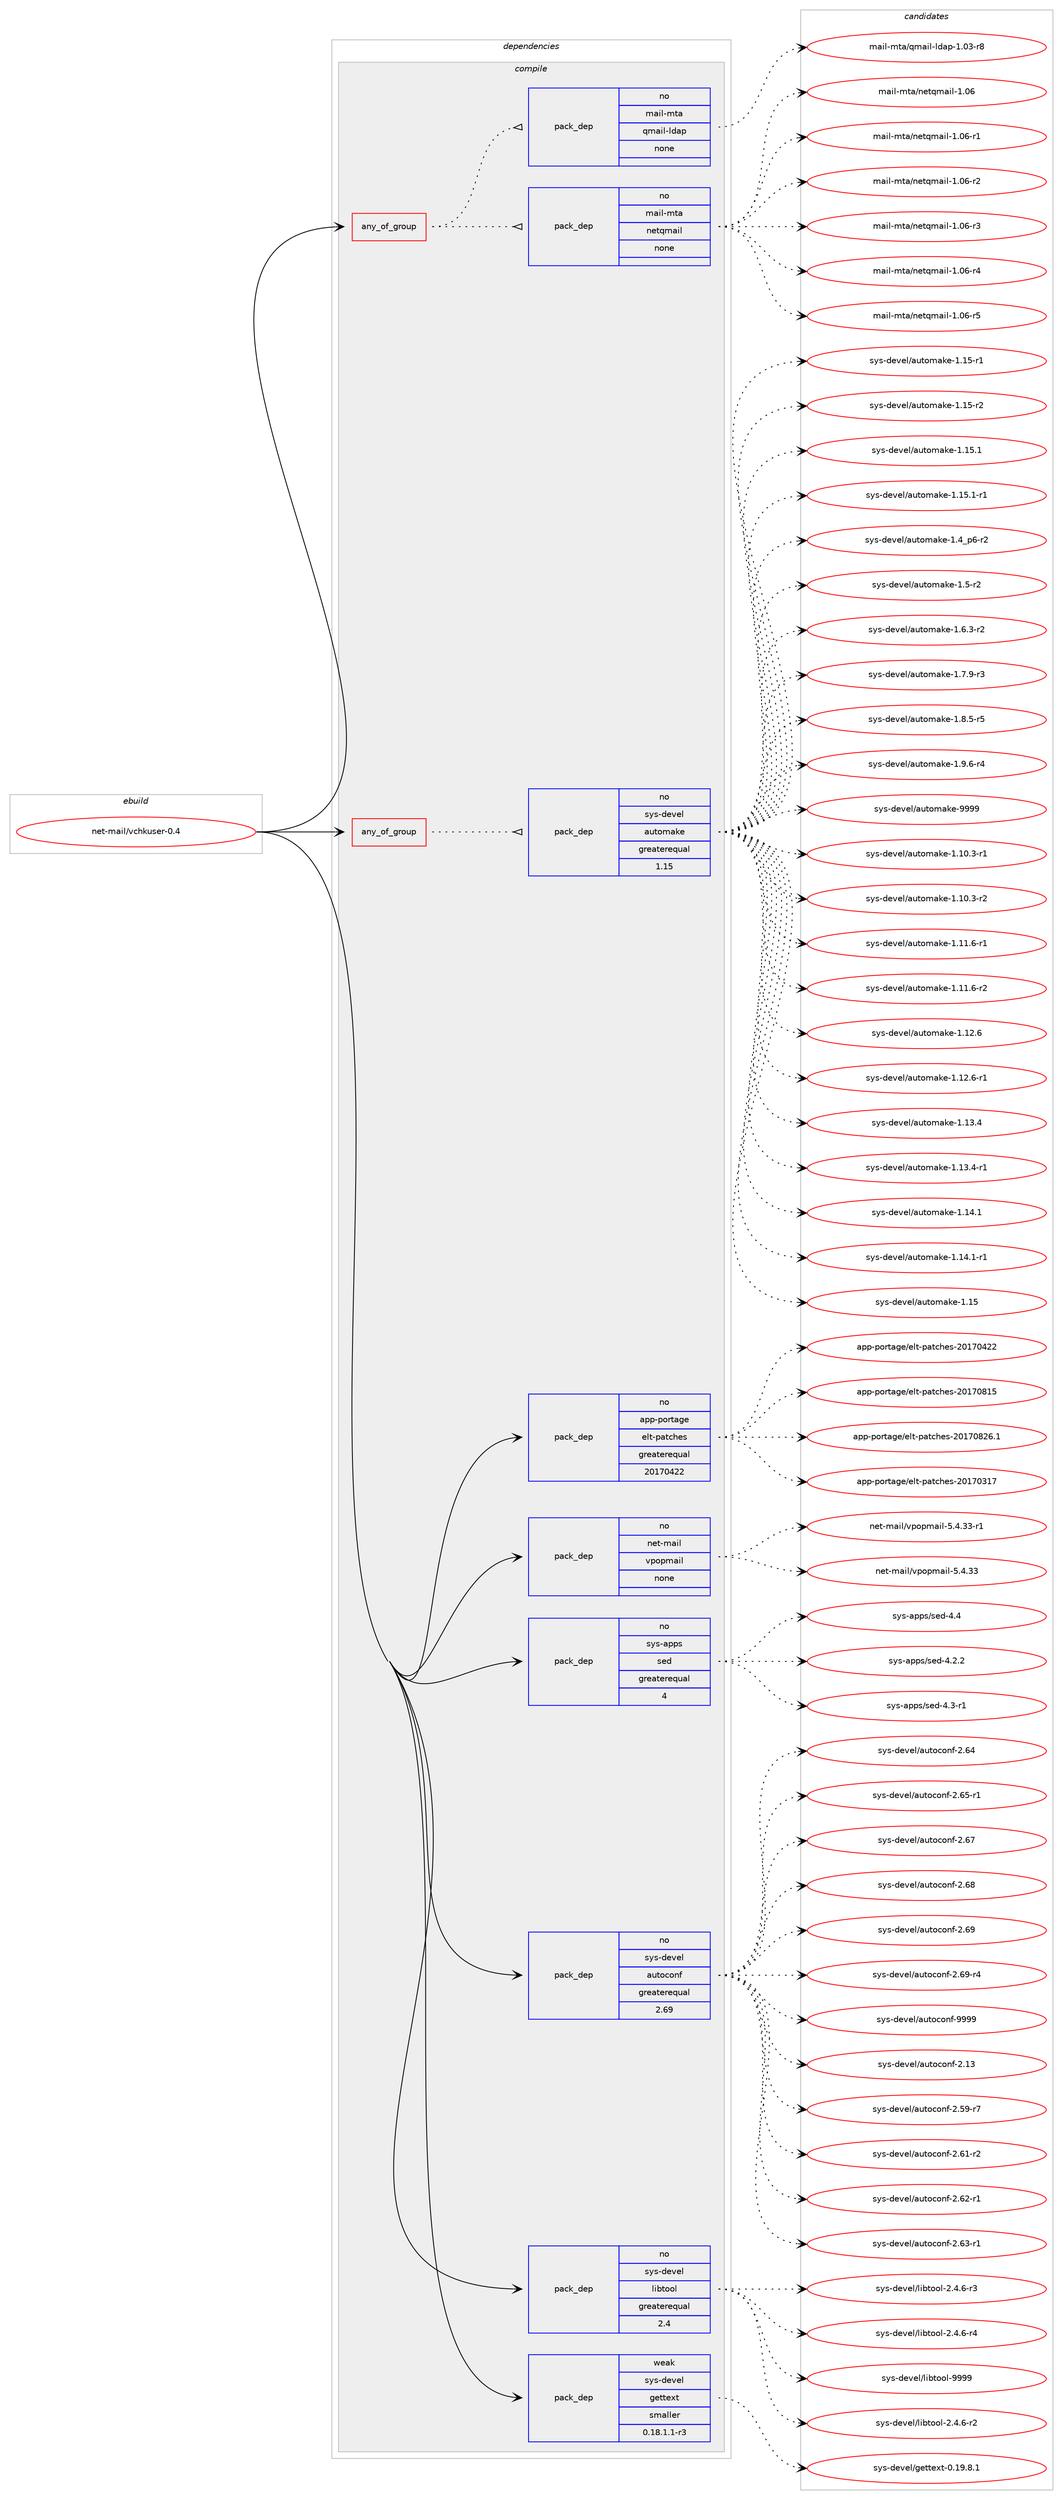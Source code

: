 digraph prolog {

# *************
# Graph options
# *************

newrank=true;
concentrate=true;
compound=true;
graph [rankdir=LR,fontname=Helvetica,fontsize=10,ranksep=1.5];#, ranksep=2.5, nodesep=0.2];
edge  [arrowhead=vee];
node  [fontname=Helvetica,fontsize=10];

# **********
# The ebuild
# **********

subgraph cluster_leftcol {
color=gray;
rank=same;
label=<<i>ebuild</i>>;
id [label="net-mail/vchkuser-0.4", color=red, width=4, href="../net-mail/vchkuser-0.4.svg"];
}

# ****************
# The dependencies
# ****************

subgraph cluster_midcol {
color=gray;
label=<<i>dependencies</i>>;
subgraph cluster_compile {
fillcolor="#eeeeee";
style=filled;
label=<<i>compile</i>>;
subgraph any6941 {
dependency422644 [label=<<TABLE BORDER="0" CELLBORDER="1" CELLSPACING="0" CELLPADDING="4"><TR><TD CELLPADDING="10">any_of_group</TD></TR></TABLE>>, shape=none, color=red];subgraph pack310879 {
dependency422645 [label=<<TABLE BORDER="0" CELLBORDER="1" CELLSPACING="0" CELLPADDING="4" WIDTH="220"><TR><TD ROWSPAN="6" CELLPADDING="30">pack_dep</TD></TR><TR><TD WIDTH="110">no</TD></TR><TR><TD>mail-mta</TD></TR><TR><TD>netqmail</TD></TR><TR><TD>none</TD></TR><TR><TD></TD></TR></TABLE>>, shape=none, color=blue];
}
dependency422644:e -> dependency422645:w [weight=20,style="dotted",arrowhead="oinv"];
subgraph pack310880 {
dependency422646 [label=<<TABLE BORDER="0" CELLBORDER="1" CELLSPACING="0" CELLPADDING="4" WIDTH="220"><TR><TD ROWSPAN="6" CELLPADDING="30">pack_dep</TD></TR><TR><TD WIDTH="110">no</TD></TR><TR><TD>mail-mta</TD></TR><TR><TD>qmail-ldap</TD></TR><TR><TD>none</TD></TR><TR><TD></TD></TR></TABLE>>, shape=none, color=blue];
}
dependency422644:e -> dependency422646:w [weight=20,style="dotted",arrowhead="oinv"];
}
id:e -> dependency422644:w [weight=20,style="solid",arrowhead="vee"];
subgraph any6942 {
dependency422647 [label=<<TABLE BORDER="0" CELLBORDER="1" CELLSPACING="0" CELLPADDING="4"><TR><TD CELLPADDING="10">any_of_group</TD></TR></TABLE>>, shape=none, color=red];subgraph pack310881 {
dependency422648 [label=<<TABLE BORDER="0" CELLBORDER="1" CELLSPACING="0" CELLPADDING="4" WIDTH="220"><TR><TD ROWSPAN="6" CELLPADDING="30">pack_dep</TD></TR><TR><TD WIDTH="110">no</TD></TR><TR><TD>sys-devel</TD></TR><TR><TD>automake</TD></TR><TR><TD>greaterequal</TD></TR><TR><TD>1.15</TD></TR></TABLE>>, shape=none, color=blue];
}
dependency422647:e -> dependency422648:w [weight=20,style="dotted",arrowhead="oinv"];
}
id:e -> dependency422647:w [weight=20,style="solid",arrowhead="vee"];
subgraph pack310882 {
dependency422649 [label=<<TABLE BORDER="0" CELLBORDER="1" CELLSPACING="0" CELLPADDING="4" WIDTH="220"><TR><TD ROWSPAN="6" CELLPADDING="30">pack_dep</TD></TR><TR><TD WIDTH="110">no</TD></TR><TR><TD>app-portage</TD></TR><TR><TD>elt-patches</TD></TR><TR><TD>greaterequal</TD></TR><TR><TD>20170422</TD></TR></TABLE>>, shape=none, color=blue];
}
id:e -> dependency422649:w [weight=20,style="solid",arrowhead="vee"];
subgraph pack310883 {
dependency422650 [label=<<TABLE BORDER="0" CELLBORDER="1" CELLSPACING="0" CELLPADDING="4" WIDTH="220"><TR><TD ROWSPAN="6" CELLPADDING="30">pack_dep</TD></TR><TR><TD WIDTH="110">no</TD></TR><TR><TD>net-mail</TD></TR><TR><TD>vpopmail</TD></TR><TR><TD>none</TD></TR><TR><TD></TD></TR></TABLE>>, shape=none, color=blue];
}
id:e -> dependency422650:w [weight=20,style="solid",arrowhead="vee"];
subgraph pack310884 {
dependency422651 [label=<<TABLE BORDER="0" CELLBORDER="1" CELLSPACING="0" CELLPADDING="4" WIDTH="220"><TR><TD ROWSPAN="6" CELLPADDING="30">pack_dep</TD></TR><TR><TD WIDTH="110">no</TD></TR><TR><TD>sys-apps</TD></TR><TR><TD>sed</TD></TR><TR><TD>greaterequal</TD></TR><TR><TD>4</TD></TR></TABLE>>, shape=none, color=blue];
}
id:e -> dependency422651:w [weight=20,style="solid",arrowhead="vee"];
subgraph pack310885 {
dependency422652 [label=<<TABLE BORDER="0" CELLBORDER="1" CELLSPACING="0" CELLPADDING="4" WIDTH="220"><TR><TD ROWSPAN="6" CELLPADDING="30">pack_dep</TD></TR><TR><TD WIDTH="110">no</TD></TR><TR><TD>sys-devel</TD></TR><TR><TD>autoconf</TD></TR><TR><TD>greaterequal</TD></TR><TR><TD>2.69</TD></TR></TABLE>>, shape=none, color=blue];
}
id:e -> dependency422652:w [weight=20,style="solid",arrowhead="vee"];
subgraph pack310886 {
dependency422653 [label=<<TABLE BORDER="0" CELLBORDER="1" CELLSPACING="0" CELLPADDING="4" WIDTH="220"><TR><TD ROWSPAN="6" CELLPADDING="30">pack_dep</TD></TR><TR><TD WIDTH="110">no</TD></TR><TR><TD>sys-devel</TD></TR><TR><TD>libtool</TD></TR><TR><TD>greaterequal</TD></TR><TR><TD>2.4</TD></TR></TABLE>>, shape=none, color=blue];
}
id:e -> dependency422653:w [weight=20,style="solid",arrowhead="vee"];
subgraph pack310887 {
dependency422654 [label=<<TABLE BORDER="0" CELLBORDER="1" CELLSPACING="0" CELLPADDING="4" WIDTH="220"><TR><TD ROWSPAN="6" CELLPADDING="30">pack_dep</TD></TR><TR><TD WIDTH="110">weak</TD></TR><TR><TD>sys-devel</TD></TR><TR><TD>gettext</TD></TR><TR><TD>smaller</TD></TR><TR><TD>0.18.1.1-r3</TD></TR></TABLE>>, shape=none, color=blue];
}
id:e -> dependency422654:w [weight=20,style="solid",arrowhead="vee"];
}
subgraph cluster_compileandrun {
fillcolor="#eeeeee";
style=filled;
label=<<i>compile and run</i>>;
}
subgraph cluster_run {
fillcolor="#eeeeee";
style=filled;
label=<<i>run</i>>;
}
}

# **************
# The candidates
# **************

subgraph cluster_choices {
rank=same;
color=gray;
label=<<i>candidates</i>>;

subgraph choice310879 {
color=black;
nodesep=1;
choice10997105108451091169747110101116113109971051084549464854 [label="mail-mta/netqmail-1.06", color=red, width=4,href="../mail-mta/netqmail-1.06.svg"];
choice109971051084510911697471101011161131099710510845494648544511449 [label="mail-mta/netqmail-1.06-r1", color=red, width=4,href="../mail-mta/netqmail-1.06-r1.svg"];
choice109971051084510911697471101011161131099710510845494648544511450 [label="mail-mta/netqmail-1.06-r2", color=red, width=4,href="../mail-mta/netqmail-1.06-r2.svg"];
choice109971051084510911697471101011161131099710510845494648544511451 [label="mail-mta/netqmail-1.06-r3", color=red, width=4,href="../mail-mta/netqmail-1.06-r3.svg"];
choice109971051084510911697471101011161131099710510845494648544511452 [label="mail-mta/netqmail-1.06-r4", color=red, width=4,href="../mail-mta/netqmail-1.06-r4.svg"];
choice109971051084510911697471101011161131099710510845494648544511453 [label="mail-mta/netqmail-1.06-r5", color=red, width=4,href="../mail-mta/netqmail-1.06-r5.svg"];
dependency422645:e -> choice10997105108451091169747110101116113109971051084549464854:w [style=dotted,weight="100"];
dependency422645:e -> choice109971051084510911697471101011161131099710510845494648544511449:w [style=dotted,weight="100"];
dependency422645:e -> choice109971051084510911697471101011161131099710510845494648544511450:w [style=dotted,weight="100"];
dependency422645:e -> choice109971051084510911697471101011161131099710510845494648544511451:w [style=dotted,weight="100"];
dependency422645:e -> choice109971051084510911697471101011161131099710510845494648544511452:w [style=dotted,weight="100"];
dependency422645:e -> choice109971051084510911697471101011161131099710510845494648544511453:w [style=dotted,weight="100"];
}
subgraph choice310880 {
color=black;
nodesep=1;
choice1099710510845109116974711310997105108451081009711245494648514511456 [label="mail-mta/qmail-ldap-1.03-r8", color=red, width=4,href="../mail-mta/qmail-ldap-1.03-r8.svg"];
dependency422646:e -> choice1099710510845109116974711310997105108451081009711245494648514511456:w [style=dotted,weight="100"];
}
subgraph choice310881 {
color=black;
nodesep=1;
choice11512111545100101118101108479711711611110997107101454946494846514511449 [label="sys-devel/automake-1.10.3-r1", color=red, width=4,href="../sys-devel/automake-1.10.3-r1.svg"];
choice11512111545100101118101108479711711611110997107101454946494846514511450 [label="sys-devel/automake-1.10.3-r2", color=red, width=4,href="../sys-devel/automake-1.10.3-r2.svg"];
choice11512111545100101118101108479711711611110997107101454946494946544511449 [label="sys-devel/automake-1.11.6-r1", color=red, width=4,href="../sys-devel/automake-1.11.6-r1.svg"];
choice11512111545100101118101108479711711611110997107101454946494946544511450 [label="sys-devel/automake-1.11.6-r2", color=red, width=4,href="../sys-devel/automake-1.11.6-r2.svg"];
choice1151211154510010111810110847971171161111099710710145494649504654 [label="sys-devel/automake-1.12.6", color=red, width=4,href="../sys-devel/automake-1.12.6.svg"];
choice11512111545100101118101108479711711611110997107101454946495046544511449 [label="sys-devel/automake-1.12.6-r1", color=red, width=4,href="../sys-devel/automake-1.12.6-r1.svg"];
choice1151211154510010111810110847971171161111099710710145494649514652 [label="sys-devel/automake-1.13.4", color=red, width=4,href="../sys-devel/automake-1.13.4.svg"];
choice11512111545100101118101108479711711611110997107101454946495146524511449 [label="sys-devel/automake-1.13.4-r1", color=red, width=4,href="../sys-devel/automake-1.13.4-r1.svg"];
choice1151211154510010111810110847971171161111099710710145494649524649 [label="sys-devel/automake-1.14.1", color=red, width=4,href="../sys-devel/automake-1.14.1.svg"];
choice11512111545100101118101108479711711611110997107101454946495246494511449 [label="sys-devel/automake-1.14.1-r1", color=red, width=4,href="../sys-devel/automake-1.14.1-r1.svg"];
choice115121115451001011181011084797117116111109971071014549464953 [label="sys-devel/automake-1.15", color=red, width=4,href="../sys-devel/automake-1.15.svg"];
choice1151211154510010111810110847971171161111099710710145494649534511449 [label="sys-devel/automake-1.15-r1", color=red, width=4,href="../sys-devel/automake-1.15-r1.svg"];
choice1151211154510010111810110847971171161111099710710145494649534511450 [label="sys-devel/automake-1.15-r2", color=red, width=4,href="../sys-devel/automake-1.15-r2.svg"];
choice1151211154510010111810110847971171161111099710710145494649534649 [label="sys-devel/automake-1.15.1", color=red, width=4,href="../sys-devel/automake-1.15.1.svg"];
choice11512111545100101118101108479711711611110997107101454946495346494511449 [label="sys-devel/automake-1.15.1-r1", color=red, width=4,href="../sys-devel/automake-1.15.1-r1.svg"];
choice115121115451001011181011084797117116111109971071014549465295112544511450 [label="sys-devel/automake-1.4_p6-r2", color=red, width=4,href="../sys-devel/automake-1.4_p6-r2.svg"];
choice11512111545100101118101108479711711611110997107101454946534511450 [label="sys-devel/automake-1.5-r2", color=red, width=4,href="../sys-devel/automake-1.5-r2.svg"];
choice115121115451001011181011084797117116111109971071014549465446514511450 [label="sys-devel/automake-1.6.3-r2", color=red, width=4,href="../sys-devel/automake-1.6.3-r2.svg"];
choice115121115451001011181011084797117116111109971071014549465546574511451 [label="sys-devel/automake-1.7.9-r3", color=red, width=4,href="../sys-devel/automake-1.7.9-r3.svg"];
choice115121115451001011181011084797117116111109971071014549465646534511453 [label="sys-devel/automake-1.8.5-r5", color=red, width=4,href="../sys-devel/automake-1.8.5-r5.svg"];
choice115121115451001011181011084797117116111109971071014549465746544511452 [label="sys-devel/automake-1.9.6-r4", color=red, width=4,href="../sys-devel/automake-1.9.6-r4.svg"];
choice115121115451001011181011084797117116111109971071014557575757 [label="sys-devel/automake-9999", color=red, width=4,href="../sys-devel/automake-9999.svg"];
dependency422648:e -> choice11512111545100101118101108479711711611110997107101454946494846514511449:w [style=dotted,weight="100"];
dependency422648:e -> choice11512111545100101118101108479711711611110997107101454946494846514511450:w [style=dotted,weight="100"];
dependency422648:e -> choice11512111545100101118101108479711711611110997107101454946494946544511449:w [style=dotted,weight="100"];
dependency422648:e -> choice11512111545100101118101108479711711611110997107101454946494946544511450:w [style=dotted,weight="100"];
dependency422648:e -> choice1151211154510010111810110847971171161111099710710145494649504654:w [style=dotted,weight="100"];
dependency422648:e -> choice11512111545100101118101108479711711611110997107101454946495046544511449:w [style=dotted,weight="100"];
dependency422648:e -> choice1151211154510010111810110847971171161111099710710145494649514652:w [style=dotted,weight="100"];
dependency422648:e -> choice11512111545100101118101108479711711611110997107101454946495146524511449:w [style=dotted,weight="100"];
dependency422648:e -> choice1151211154510010111810110847971171161111099710710145494649524649:w [style=dotted,weight="100"];
dependency422648:e -> choice11512111545100101118101108479711711611110997107101454946495246494511449:w [style=dotted,weight="100"];
dependency422648:e -> choice115121115451001011181011084797117116111109971071014549464953:w [style=dotted,weight="100"];
dependency422648:e -> choice1151211154510010111810110847971171161111099710710145494649534511449:w [style=dotted,weight="100"];
dependency422648:e -> choice1151211154510010111810110847971171161111099710710145494649534511450:w [style=dotted,weight="100"];
dependency422648:e -> choice1151211154510010111810110847971171161111099710710145494649534649:w [style=dotted,weight="100"];
dependency422648:e -> choice11512111545100101118101108479711711611110997107101454946495346494511449:w [style=dotted,weight="100"];
dependency422648:e -> choice115121115451001011181011084797117116111109971071014549465295112544511450:w [style=dotted,weight="100"];
dependency422648:e -> choice11512111545100101118101108479711711611110997107101454946534511450:w [style=dotted,weight="100"];
dependency422648:e -> choice115121115451001011181011084797117116111109971071014549465446514511450:w [style=dotted,weight="100"];
dependency422648:e -> choice115121115451001011181011084797117116111109971071014549465546574511451:w [style=dotted,weight="100"];
dependency422648:e -> choice115121115451001011181011084797117116111109971071014549465646534511453:w [style=dotted,weight="100"];
dependency422648:e -> choice115121115451001011181011084797117116111109971071014549465746544511452:w [style=dotted,weight="100"];
dependency422648:e -> choice115121115451001011181011084797117116111109971071014557575757:w [style=dotted,weight="100"];
}
subgraph choice310882 {
color=black;
nodesep=1;
choice97112112451121111141169710310147101108116451129711699104101115455048495548514955 [label="app-portage/elt-patches-20170317", color=red, width=4,href="../app-portage/elt-patches-20170317.svg"];
choice97112112451121111141169710310147101108116451129711699104101115455048495548525050 [label="app-portage/elt-patches-20170422", color=red, width=4,href="../app-portage/elt-patches-20170422.svg"];
choice97112112451121111141169710310147101108116451129711699104101115455048495548564953 [label="app-portage/elt-patches-20170815", color=red, width=4,href="../app-portage/elt-patches-20170815.svg"];
choice971121124511211111411697103101471011081164511297116991041011154550484955485650544649 [label="app-portage/elt-patches-20170826.1", color=red, width=4,href="../app-portage/elt-patches-20170826.1.svg"];
dependency422649:e -> choice97112112451121111141169710310147101108116451129711699104101115455048495548514955:w [style=dotted,weight="100"];
dependency422649:e -> choice97112112451121111141169710310147101108116451129711699104101115455048495548525050:w [style=dotted,weight="100"];
dependency422649:e -> choice97112112451121111141169710310147101108116451129711699104101115455048495548564953:w [style=dotted,weight="100"];
dependency422649:e -> choice971121124511211111411697103101471011081164511297116991041011154550484955485650544649:w [style=dotted,weight="100"];
}
subgraph choice310883 {
color=black;
nodesep=1;
choice1101011164510997105108471181121111121099710510845534652465151 [label="net-mail/vpopmail-5.4.33", color=red, width=4,href="../net-mail/vpopmail-5.4.33.svg"];
choice11010111645109971051084711811211111210997105108455346524651514511449 [label="net-mail/vpopmail-5.4.33-r1", color=red, width=4,href="../net-mail/vpopmail-5.4.33-r1.svg"];
dependency422650:e -> choice1101011164510997105108471181121111121099710510845534652465151:w [style=dotted,weight="100"];
dependency422650:e -> choice11010111645109971051084711811211111210997105108455346524651514511449:w [style=dotted,weight="100"];
}
subgraph choice310884 {
color=black;
nodesep=1;
choice115121115459711211211547115101100455246504650 [label="sys-apps/sed-4.2.2", color=red, width=4,href="../sys-apps/sed-4.2.2.svg"];
choice115121115459711211211547115101100455246514511449 [label="sys-apps/sed-4.3-r1", color=red, width=4,href="../sys-apps/sed-4.3-r1.svg"];
choice11512111545971121121154711510110045524652 [label="sys-apps/sed-4.4", color=red, width=4,href="../sys-apps/sed-4.4.svg"];
dependency422651:e -> choice115121115459711211211547115101100455246504650:w [style=dotted,weight="100"];
dependency422651:e -> choice115121115459711211211547115101100455246514511449:w [style=dotted,weight="100"];
dependency422651:e -> choice11512111545971121121154711510110045524652:w [style=dotted,weight="100"];
}
subgraph choice310885 {
color=black;
nodesep=1;
choice115121115451001011181011084797117116111991111101024550464951 [label="sys-devel/autoconf-2.13", color=red, width=4,href="../sys-devel/autoconf-2.13.svg"];
choice1151211154510010111810110847971171161119911111010245504653574511455 [label="sys-devel/autoconf-2.59-r7", color=red, width=4,href="../sys-devel/autoconf-2.59-r7.svg"];
choice1151211154510010111810110847971171161119911111010245504654494511450 [label="sys-devel/autoconf-2.61-r2", color=red, width=4,href="../sys-devel/autoconf-2.61-r2.svg"];
choice1151211154510010111810110847971171161119911111010245504654504511449 [label="sys-devel/autoconf-2.62-r1", color=red, width=4,href="../sys-devel/autoconf-2.62-r1.svg"];
choice1151211154510010111810110847971171161119911111010245504654514511449 [label="sys-devel/autoconf-2.63-r1", color=red, width=4,href="../sys-devel/autoconf-2.63-r1.svg"];
choice115121115451001011181011084797117116111991111101024550465452 [label="sys-devel/autoconf-2.64", color=red, width=4,href="../sys-devel/autoconf-2.64.svg"];
choice1151211154510010111810110847971171161119911111010245504654534511449 [label="sys-devel/autoconf-2.65-r1", color=red, width=4,href="../sys-devel/autoconf-2.65-r1.svg"];
choice115121115451001011181011084797117116111991111101024550465455 [label="sys-devel/autoconf-2.67", color=red, width=4,href="../sys-devel/autoconf-2.67.svg"];
choice115121115451001011181011084797117116111991111101024550465456 [label="sys-devel/autoconf-2.68", color=red, width=4,href="../sys-devel/autoconf-2.68.svg"];
choice115121115451001011181011084797117116111991111101024550465457 [label="sys-devel/autoconf-2.69", color=red, width=4,href="../sys-devel/autoconf-2.69.svg"];
choice1151211154510010111810110847971171161119911111010245504654574511452 [label="sys-devel/autoconf-2.69-r4", color=red, width=4,href="../sys-devel/autoconf-2.69-r4.svg"];
choice115121115451001011181011084797117116111991111101024557575757 [label="sys-devel/autoconf-9999", color=red, width=4,href="../sys-devel/autoconf-9999.svg"];
dependency422652:e -> choice115121115451001011181011084797117116111991111101024550464951:w [style=dotted,weight="100"];
dependency422652:e -> choice1151211154510010111810110847971171161119911111010245504653574511455:w [style=dotted,weight="100"];
dependency422652:e -> choice1151211154510010111810110847971171161119911111010245504654494511450:w [style=dotted,weight="100"];
dependency422652:e -> choice1151211154510010111810110847971171161119911111010245504654504511449:w [style=dotted,weight="100"];
dependency422652:e -> choice1151211154510010111810110847971171161119911111010245504654514511449:w [style=dotted,weight="100"];
dependency422652:e -> choice115121115451001011181011084797117116111991111101024550465452:w [style=dotted,weight="100"];
dependency422652:e -> choice1151211154510010111810110847971171161119911111010245504654534511449:w [style=dotted,weight="100"];
dependency422652:e -> choice115121115451001011181011084797117116111991111101024550465455:w [style=dotted,weight="100"];
dependency422652:e -> choice115121115451001011181011084797117116111991111101024550465456:w [style=dotted,weight="100"];
dependency422652:e -> choice115121115451001011181011084797117116111991111101024550465457:w [style=dotted,weight="100"];
dependency422652:e -> choice1151211154510010111810110847971171161119911111010245504654574511452:w [style=dotted,weight="100"];
dependency422652:e -> choice115121115451001011181011084797117116111991111101024557575757:w [style=dotted,weight="100"];
}
subgraph choice310886 {
color=black;
nodesep=1;
choice1151211154510010111810110847108105981161111111084550465246544511450 [label="sys-devel/libtool-2.4.6-r2", color=red, width=4,href="../sys-devel/libtool-2.4.6-r2.svg"];
choice1151211154510010111810110847108105981161111111084550465246544511451 [label="sys-devel/libtool-2.4.6-r3", color=red, width=4,href="../sys-devel/libtool-2.4.6-r3.svg"];
choice1151211154510010111810110847108105981161111111084550465246544511452 [label="sys-devel/libtool-2.4.6-r4", color=red, width=4,href="../sys-devel/libtool-2.4.6-r4.svg"];
choice1151211154510010111810110847108105981161111111084557575757 [label="sys-devel/libtool-9999", color=red, width=4,href="../sys-devel/libtool-9999.svg"];
dependency422653:e -> choice1151211154510010111810110847108105981161111111084550465246544511450:w [style=dotted,weight="100"];
dependency422653:e -> choice1151211154510010111810110847108105981161111111084550465246544511451:w [style=dotted,weight="100"];
dependency422653:e -> choice1151211154510010111810110847108105981161111111084550465246544511452:w [style=dotted,weight="100"];
dependency422653:e -> choice1151211154510010111810110847108105981161111111084557575757:w [style=dotted,weight="100"];
}
subgraph choice310887 {
color=black;
nodesep=1;
choice1151211154510010111810110847103101116116101120116454846495746564649 [label="sys-devel/gettext-0.19.8.1", color=red, width=4,href="../sys-devel/gettext-0.19.8.1.svg"];
dependency422654:e -> choice1151211154510010111810110847103101116116101120116454846495746564649:w [style=dotted,weight="100"];
}
}

}
